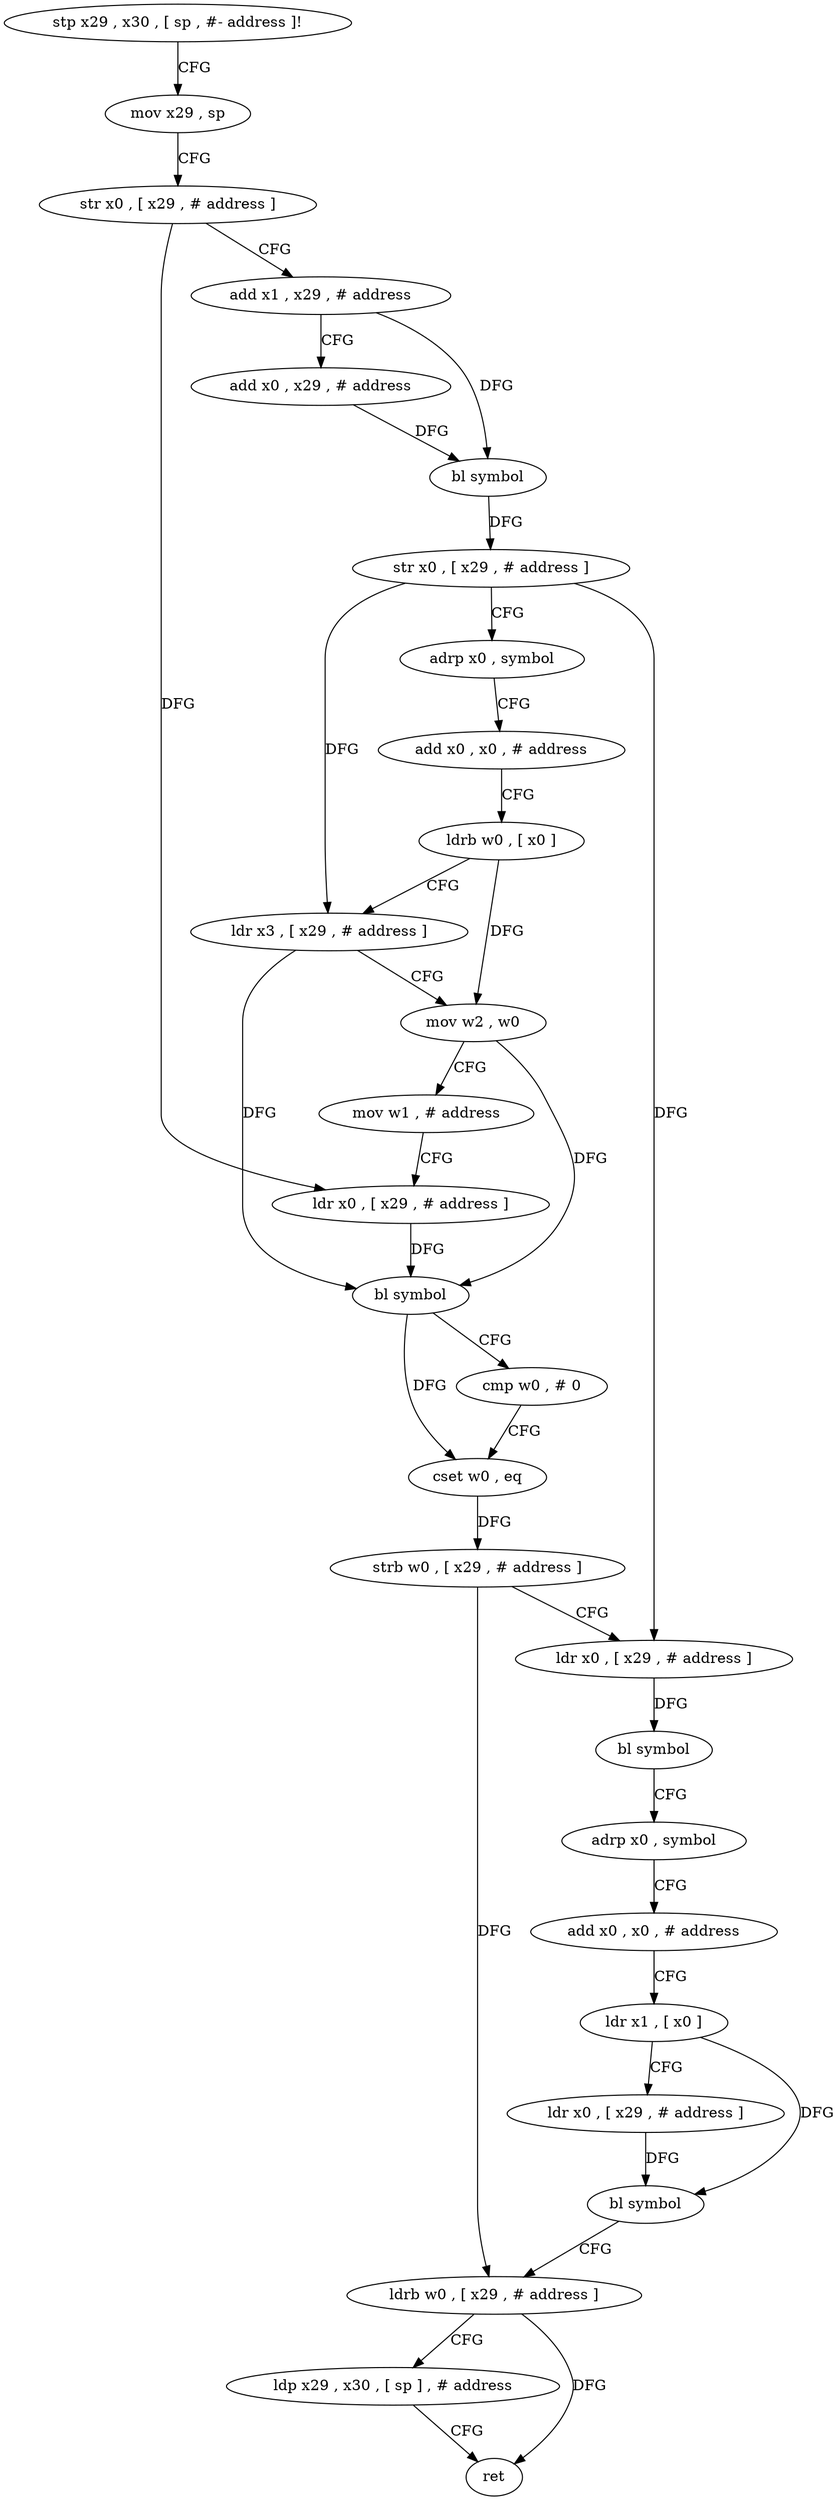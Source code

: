 digraph "func" {
"4219492" [label = "stp x29 , x30 , [ sp , #- address ]!" ]
"4219496" [label = "mov x29 , sp" ]
"4219500" [label = "str x0 , [ x29 , # address ]" ]
"4219504" [label = "add x1 , x29 , # address" ]
"4219508" [label = "add x0 , x29 , # address" ]
"4219512" [label = "bl symbol" ]
"4219516" [label = "str x0 , [ x29 , # address ]" ]
"4219520" [label = "adrp x0 , symbol" ]
"4219524" [label = "add x0 , x0 , # address" ]
"4219528" [label = "ldrb w0 , [ x0 ]" ]
"4219532" [label = "ldr x3 , [ x29 , # address ]" ]
"4219536" [label = "mov w2 , w0" ]
"4219540" [label = "mov w1 , # address" ]
"4219544" [label = "ldr x0 , [ x29 , # address ]" ]
"4219548" [label = "bl symbol" ]
"4219552" [label = "cmp w0 , # 0" ]
"4219556" [label = "cset w0 , eq" ]
"4219560" [label = "strb w0 , [ x29 , # address ]" ]
"4219564" [label = "ldr x0 , [ x29 , # address ]" ]
"4219568" [label = "bl symbol" ]
"4219572" [label = "adrp x0 , symbol" ]
"4219576" [label = "add x0 , x0 , # address" ]
"4219580" [label = "ldr x1 , [ x0 ]" ]
"4219584" [label = "ldr x0 , [ x29 , # address ]" ]
"4219588" [label = "bl symbol" ]
"4219592" [label = "ldrb w0 , [ x29 , # address ]" ]
"4219596" [label = "ldp x29 , x30 , [ sp ] , # address" ]
"4219600" [label = "ret" ]
"4219492" -> "4219496" [ label = "CFG" ]
"4219496" -> "4219500" [ label = "CFG" ]
"4219500" -> "4219504" [ label = "CFG" ]
"4219500" -> "4219544" [ label = "DFG" ]
"4219504" -> "4219508" [ label = "CFG" ]
"4219504" -> "4219512" [ label = "DFG" ]
"4219508" -> "4219512" [ label = "DFG" ]
"4219512" -> "4219516" [ label = "DFG" ]
"4219516" -> "4219520" [ label = "CFG" ]
"4219516" -> "4219532" [ label = "DFG" ]
"4219516" -> "4219564" [ label = "DFG" ]
"4219520" -> "4219524" [ label = "CFG" ]
"4219524" -> "4219528" [ label = "CFG" ]
"4219528" -> "4219532" [ label = "CFG" ]
"4219528" -> "4219536" [ label = "DFG" ]
"4219532" -> "4219536" [ label = "CFG" ]
"4219532" -> "4219548" [ label = "DFG" ]
"4219536" -> "4219540" [ label = "CFG" ]
"4219536" -> "4219548" [ label = "DFG" ]
"4219540" -> "4219544" [ label = "CFG" ]
"4219544" -> "4219548" [ label = "DFG" ]
"4219548" -> "4219552" [ label = "CFG" ]
"4219548" -> "4219556" [ label = "DFG" ]
"4219552" -> "4219556" [ label = "CFG" ]
"4219556" -> "4219560" [ label = "DFG" ]
"4219560" -> "4219564" [ label = "CFG" ]
"4219560" -> "4219592" [ label = "DFG" ]
"4219564" -> "4219568" [ label = "DFG" ]
"4219568" -> "4219572" [ label = "CFG" ]
"4219572" -> "4219576" [ label = "CFG" ]
"4219576" -> "4219580" [ label = "CFG" ]
"4219580" -> "4219584" [ label = "CFG" ]
"4219580" -> "4219588" [ label = "DFG" ]
"4219584" -> "4219588" [ label = "DFG" ]
"4219588" -> "4219592" [ label = "CFG" ]
"4219592" -> "4219596" [ label = "CFG" ]
"4219592" -> "4219600" [ label = "DFG" ]
"4219596" -> "4219600" [ label = "CFG" ]
}
